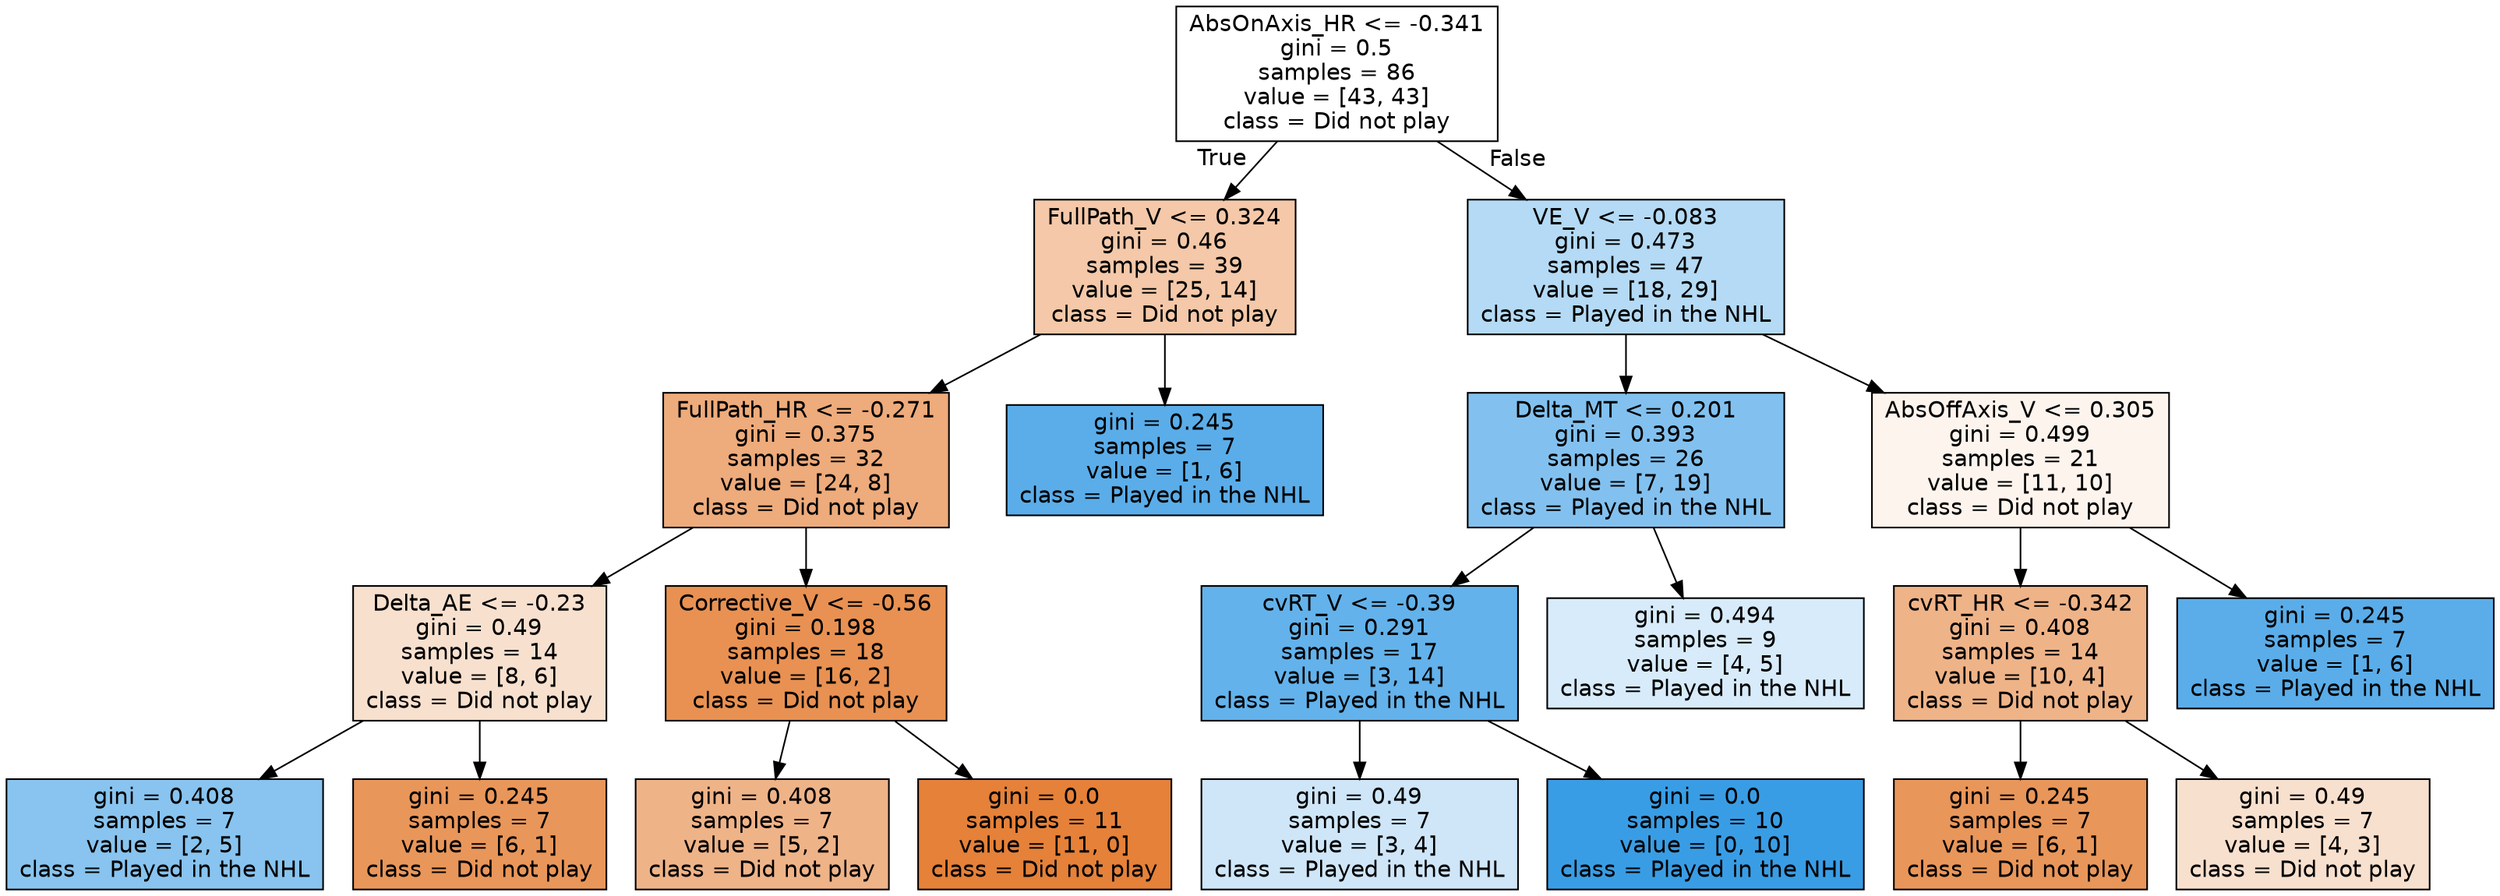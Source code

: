 digraph Tree {
node [shape=box, style="filled", color="black", fontname="helvetica"] ;
edge [fontname="helvetica"] ;
0 [label="AbsOnAxis_HR <= -0.341\ngini = 0.5\nsamples = 86\nvalue = [43, 43]\nclass = Did not play", fillcolor="#ffffff"] ;
1 [label="FullPath_V <= 0.324\ngini = 0.46\nsamples = 39\nvalue = [25, 14]\nclass = Did not play", fillcolor="#f4c8a8"] ;
0 -> 1 [labeldistance=2.5, labelangle=45, headlabel="True"] ;
2 [label="FullPath_HR <= -0.271\ngini = 0.375\nsamples = 32\nvalue = [24, 8]\nclass = Did not play", fillcolor="#eeab7b"] ;
1 -> 2 ;
3 [label="Delta_AE <= -0.23\ngini = 0.49\nsamples = 14\nvalue = [8, 6]\nclass = Did not play", fillcolor="#f8e0ce"] ;
2 -> 3 ;
4 [label="gini = 0.408\nsamples = 7\nvalue = [2, 5]\nclass = Played in the NHL", fillcolor="#88c4ef"] ;
3 -> 4 ;
5 [label="gini = 0.245\nsamples = 7\nvalue = [6, 1]\nclass = Did not play", fillcolor="#e9965a"] ;
3 -> 5 ;
6 [label="Corrective_V <= -0.56\ngini = 0.198\nsamples = 18\nvalue = [16, 2]\nclass = Did not play", fillcolor="#e89152"] ;
2 -> 6 ;
7 [label="gini = 0.408\nsamples = 7\nvalue = [5, 2]\nclass = Did not play", fillcolor="#efb388"] ;
6 -> 7 ;
8 [label="gini = 0.0\nsamples = 11\nvalue = [11, 0]\nclass = Did not play", fillcolor="#e58139"] ;
6 -> 8 ;
9 [label="gini = 0.245\nsamples = 7\nvalue = [1, 6]\nclass = Played in the NHL", fillcolor="#5aade9"] ;
1 -> 9 ;
10 [label="VE_V <= -0.083\ngini = 0.473\nsamples = 47\nvalue = [18, 29]\nclass = Played in the NHL", fillcolor="#b4daf5"] ;
0 -> 10 [labeldistance=2.5, labelangle=-45, headlabel="False"] ;
11 [label="Delta_MT <= 0.201\ngini = 0.393\nsamples = 26\nvalue = [7, 19]\nclass = Played in the NHL", fillcolor="#82c1ef"] ;
10 -> 11 ;
12 [label="cvRT_V <= -0.39\ngini = 0.291\nsamples = 17\nvalue = [3, 14]\nclass = Played in the NHL", fillcolor="#63b2eb"] ;
11 -> 12 ;
13 [label="gini = 0.49\nsamples = 7\nvalue = [3, 4]\nclass = Played in the NHL", fillcolor="#cee6f8"] ;
12 -> 13 ;
14 [label="gini = 0.0\nsamples = 10\nvalue = [0, 10]\nclass = Played in the NHL", fillcolor="#399de5"] ;
12 -> 14 ;
15 [label="gini = 0.494\nsamples = 9\nvalue = [4, 5]\nclass = Played in the NHL", fillcolor="#d7ebfa"] ;
11 -> 15 ;
16 [label="AbsOffAxis_V <= 0.305\ngini = 0.499\nsamples = 21\nvalue = [11, 10]\nclass = Did not play", fillcolor="#fdf4ed"] ;
10 -> 16 ;
17 [label="cvRT_HR <= -0.342\ngini = 0.408\nsamples = 14\nvalue = [10, 4]\nclass = Did not play", fillcolor="#efb388"] ;
16 -> 17 ;
18 [label="gini = 0.245\nsamples = 7\nvalue = [6, 1]\nclass = Did not play", fillcolor="#e9965a"] ;
17 -> 18 ;
19 [label="gini = 0.49\nsamples = 7\nvalue = [4, 3]\nclass = Did not play", fillcolor="#f8e0ce"] ;
17 -> 19 ;
20 [label="gini = 0.245\nsamples = 7\nvalue = [1, 6]\nclass = Played in the NHL", fillcolor="#5aade9"] ;
16 -> 20 ;
}